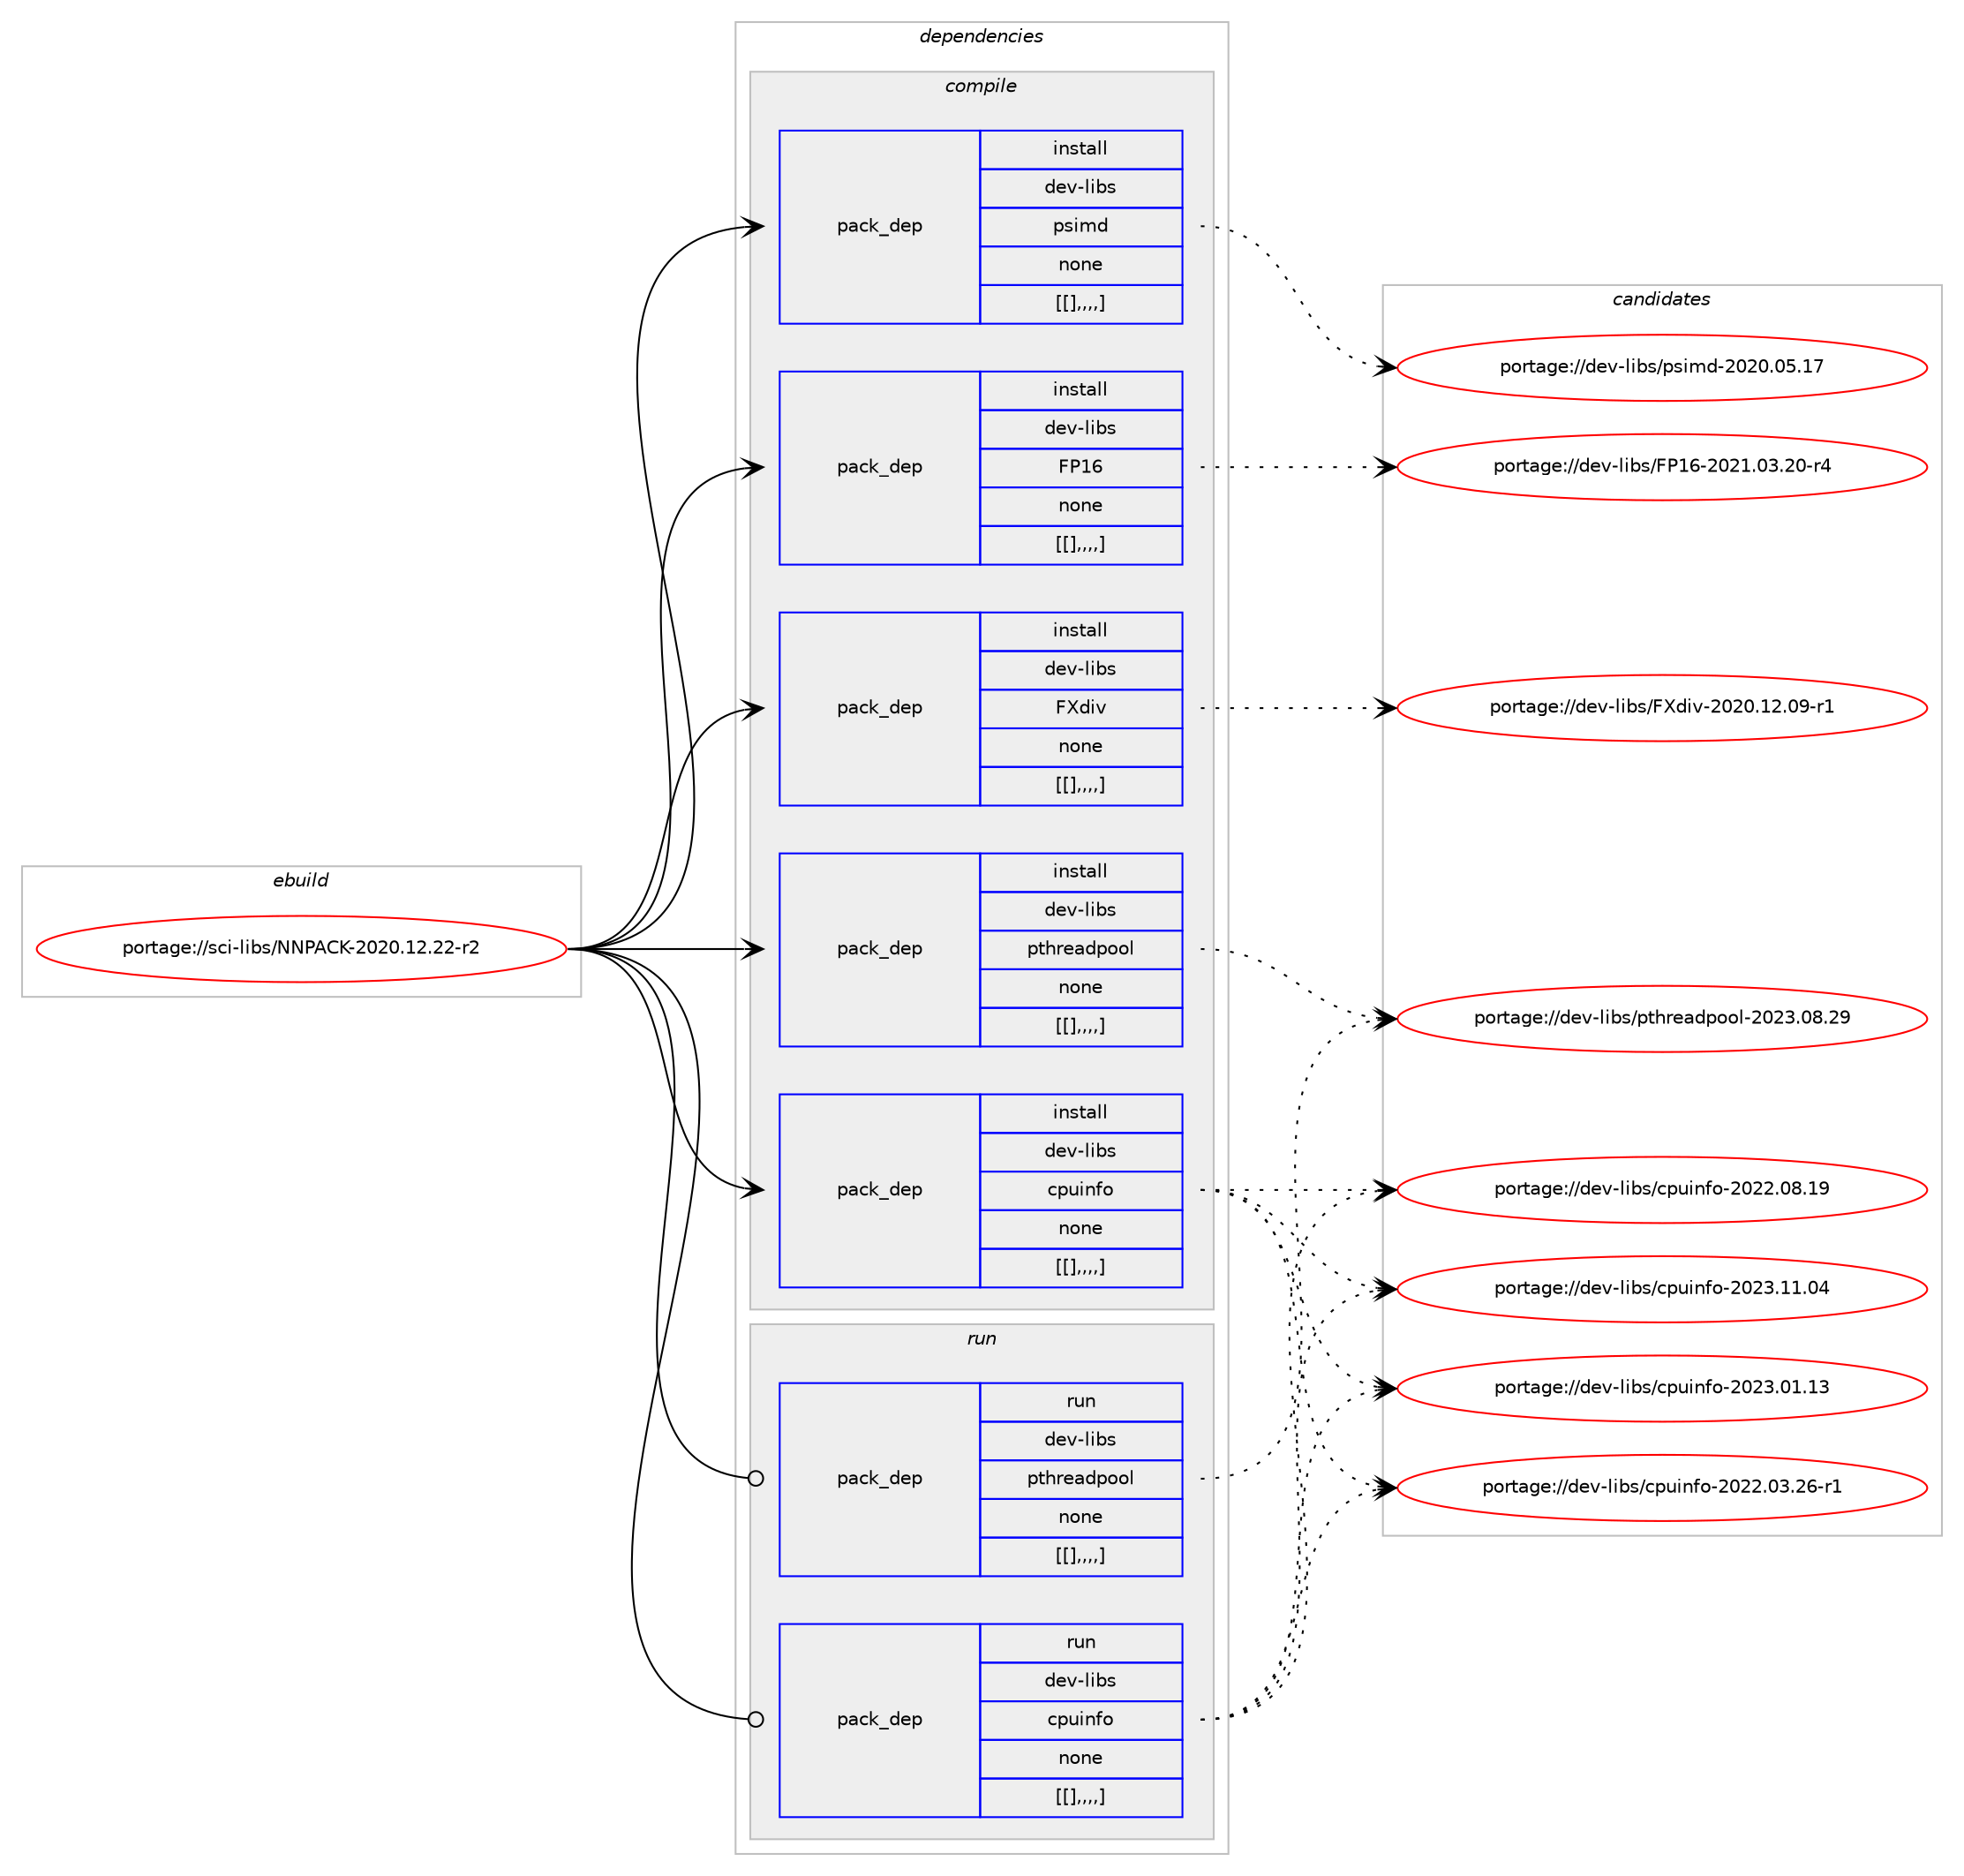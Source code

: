 digraph prolog {

# *************
# Graph options
# *************

newrank=true;
concentrate=true;
compound=true;
graph [rankdir=LR,fontname=Helvetica,fontsize=10,ranksep=1.5];#, ranksep=2.5, nodesep=0.2];
edge  [arrowhead=vee];
node  [fontname=Helvetica,fontsize=10];

# **********
# The ebuild
# **********

subgraph cluster_leftcol {
color=gray;
label=<<i>ebuild</i>>;
id [label="portage://sci-libs/NNPACK-2020.12.22-r2", color=red, width=4, href="../sci-libs/NNPACK-2020.12.22-r2.svg"];
}

# ****************
# The dependencies
# ****************

subgraph cluster_midcol {
color=gray;
label=<<i>dependencies</i>>;
subgraph cluster_compile {
fillcolor="#eeeeee";
style=filled;
label=<<i>compile</i>>;
subgraph pack302605 {
dependency414657 [label=<<TABLE BORDER="0" CELLBORDER="1" CELLSPACING="0" CELLPADDING="4" WIDTH="220"><TR><TD ROWSPAN="6" CELLPADDING="30">pack_dep</TD></TR><TR><TD WIDTH="110">install</TD></TR><TR><TD>dev-libs</TD></TR><TR><TD>FP16</TD></TR><TR><TD>none</TD></TR><TR><TD>[[],,,,]</TD></TR></TABLE>>, shape=none, color=blue];
}
id:e -> dependency414657:w [weight=20,style="solid",arrowhead="vee"];
subgraph pack302606 {
dependency414658 [label=<<TABLE BORDER="0" CELLBORDER="1" CELLSPACING="0" CELLPADDING="4" WIDTH="220"><TR><TD ROWSPAN="6" CELLPADDING="30">pack_dep</TD></TR><TR><TD WIDTH="110">install</TD></TR><TR><TD>dev-libs</TD></TR><TR><TD>FXdiv</TD></TR><TR><TD>none</TD></TR><TR><TD>[[],,,,]</TD></TR></TABLE>>, shape=none, color=blue];
}
id:e -> dependency414658:w [weight=20,style="solid",arrowhead="vee"];
subgraph pack302607 {
dependency414659 [label=<<TABLE BORDER="0" CELLBORDER="1" CELLSPACING="0" CELLPADDING="4" WIDTH="220"><TR><TD ROWSPAN="6" CELLPADDING="30">pack_dep</TD></TR><TR><TD WIDTH="110">install</TD></TR><TR><TD>dev-libs</TD></TR><TR><TD>cpuinfo</TD></TR><TR><TD>none</TD></TR><TR><TD>[[],,,,]</TD></TR></TABLE>>, shape=none, color=blue];
}
id:e -> dependency414659:w [weight=20,style="solid",arrowhead="vee"];
subgraph pack302608 {
dependency414660 [label=<<TABLE BORDER="0" CELLBORDER="1" CELLSPACING="0" CELLPADDING="4" WIDTH="220"><TR><TD ROWSPAN="6" CELLPADDING="30">pack_dep</TD></TR><TR><TD WIDTH="110">install</TD></TR><TR><TD>dev-libs</TD></TR><TR><TD>psimd</TD></TR><TR><TD>none</TD></TR><TR><TD>[[],,,,]</TD></TR></TABLE>>, shape=none, color=blue];
}
id:e -> dependency414660:w [weight=20,style="solid",arrowhead="vee"];
subgraph pack302609 {
dependency414661 [label=<<TABLE BORDER="0" CELLBORDER="1" CELLSPACING="0" CELLPADDING="4" WIDTH="220"><TR><TD ROWSPAN="6" CELLPADDING="30">pack_dep</TD></TR><TR><TD WIDTH="110">install</TD></TR><TR><TD>dev-libs</TD></TR><TR><TD>pthreadpool</TD></TR><TR><TD>none</TD></TR><TR><TD>[[],,,,]</TD></TR></TABLE>>, shape=none, color=blue];
}
id:e -> dependency414661:w [weight=20,style="solid",arrowhead="vee"];
}
subgraph cluster_compileandrun {
fillcolor="#eeeeee";
style=filled;
label=<<i>compile and run</i>>;
}
subgraph cluster_run {
fillcolor="#eeeeee";
style=filled;
label=<<i>run</i>>;
subgraph pack302610 {
dependency414662 [label=<<TABLE BORDER="0" CELLBORDER="1" CELLSPACING="0" CELLPADDING="4" WIDTH="220"><TR><TD ROWSPAN="6" CELLPADDING="30">pack_dep</TD></TR><TR><TD WIDTH="110">run</TD></TR><TR><TD>dev-libs</TD></TR><TR><TD>cpuinfo</TD></TR><TR><TD>none</TD></TR><TR><TD>[[],,,,]</TD></TR></TABLE>>, shape=none, color=blue];
}
id:e -> dependency414662:w [weight=20,style="solid",arrowhead="odot"];
subgraph pack302611 {
dependency414663 [label=<<TABLE BORDER="0" CELLBORDER="1" CELLSPACING="0" CELLPADDING="4" WIDTH="220"><TR><TD ROWSPAN="6" CELLPADDING="30">pack_dep</TD></TR><TR><TD WIDTH="110">run</TD></TR><TR><TD>dev-libs</TD></TR><TR><TD>pthreadpool</TD></TR><TR><TD>none</TD></TR><TR><TD>[[],,,,]</TD></TR></TABLE>>, shape=none, color=blue];
}
id:e -> dependency414663:w [weight=20,style="solid",arrowhead="odot"];
}
}

# **************
# The candidates
# **************

subgraph cluster_choices {
rank=same;
color=gray;
label=<<i>candidates</i>>;

subgraph choice302605 {
color=black;
nodesep=1;
choice1001011184510810598115477080495445504850494648514650484511452 [label="portage://dev-libs/FP16-2021.03.20-r4", color=red, width=4,href="../dev-libs/FP16-2021.03.20-r4.svg"];
dependency414657:e -> choice1001011184510810598115477080495445504850494648514650484511452:w [style=dotted,weight="100"];
}
subgraph choice302606 {
color=black;
nodesep=1;
choice100101118451081059811547708810010511845504850484649504648574511449 [label="portage://dev-libs/FXdiv-2020.12.09-r1", color=red, width=4,href="../dev-libs/FXdiv-2020.12.09-r1.svg"];
dependency414658:e -> choice100101118451081059811547708810010511845504850484649504648574511449:w [style=dotted,weight="100"];
}
subgraph choice302607 {
color=black;
nodesep=1;
choice100101118451081059811547991121171051101021114550485051464949464852 [label="portage://dev-libs/cpuinfo-2023.11.04", color=red, width=4,href="../dev-libs/cpuinfo-2023.11.04.svg"];
choice100101118451081059811547991121171051101021114550485051464849464951 [label="portage://dev-libs/cpuinfo-2023.01.13", color=red, width=4,href="../dev-libs/cpuinfo-2023.01.13.svg"];
choice100101118451081059811547991121171051101021114550485050464856464957 [label="portage://dev-libs/cpuinfo-2022.08.19", color=red, width=4,href="../dev-libs/cpuinfo-2022.08.19.svg"];
choice1001011184510810598115479911211710511010211145504850504648514650544511449 [label="portage://dev-libs/cpuinfo-2022.03.26-r1", color=red, width=4,href="../dev-libs/cpuinfo-2022.03.26-r1.svg"];
dependency414659:e -> choice100101118451081059811547991121171051101021114550485051464949464852:w [style=dotted,weight="100"];
dependency414659:e -> choice100101118451081059811547991121171051101021114550485051464849464951:w [style=dotted,weight="100"];
dependency414659:e -> choice100101118451081059811547991121171051101021114550485050464856464957:w [style=dotted,weight="100"];
dependency414659:e -> choice1001011184510810598115479911211710511010211145504850504648514650544511449:w [style=dotted,weight="100"];
}
subgraph choice302608 {
color=black;
nodesep=1;
choice1001011184510810598115471121151051091004550485048464853464955 [label="portage://dev-libs/psimd-2020.05.17", color=red, width=4,href="../dev-libs/psimd-2020.05.17.svg"];
dependency414660:e -> choice1001011184510810598115471121151051091004550485048464853464955:w [style=dotted,weight="100"];
}
subgraph choice302609 {
color=black;
nodesep=1;
choice100101118451081059811547112116104114101971001121111111084550485051464856465057 [label="portage://dev-libs/pthreadpool-2023.08.29", color=red, width=4,href="../dev-libs/pthreadpool-2023.08.29.svg"];
dependency414661:e -> choice100101118451081059811547112116104114101971001121111111084550485051464856465057:w [style=dotted,weight="100"];
}
subgraph choice302610 {
color=black;
nodesep=1;
choice100101118451081059811547991121171051101021114550485051464949464852 [label="portage://dev-libs/cpuinfo-2023.11.04", color=red, width=4,href="../dev-libs/cpuinfo-2023.11.04.svg"];
choice100101118451081059811547991121171051101021114550485051464849464951 [label="portage://dev-libs/cpuinfo-2023.01.13", color=red, width=4,href="../dev-libs/cpuinfo-2023.01.13.svg"];
choice100101118451081059811547991121171051101021114550485050464856464957 [label="portage://dev-libs/cpuinfo-2022.08.19", color=red, width=4,href="../dev-libs/cpuinfo-2022.08.19.svg"];
choice1001011184510810598115479911211710511010211145504850504648514650544511449 [label="portage://dev-libs/cpuinfo-2022.03.26-r1", color=red, width=4,href="../dev-libs/cpuinfo-2022.03.26-r1.svg"];
dependency414662:e -> choice100101118451081059811547991121171051101021114550485051464949464852:w [style=dotted,weight="100"];
dependency414662:e -> choice100101118451081059811547991121171051101021114550485051464849464951:w [style=dotted,weight="100"];
dependency414662:e -> choice100101118451081059811547991121171051101021114550485050464856464957:w [style=dotted,weight="100"];
dependency414662:e -> choice1001011184510810598115479911211710511010211145504850504648514650544511449:w [style=dotted,weight="100"];
}
subgraph choice302611 {
color=black;
nodesep=1;
choice100101118451081059811547112116104114101971001121111111084550485051464856465057 [label="portage://dev-libs/pthreadpool-2023.08.29", color=red, width=4,href="../dev-libs/pthreadpool-2023.08.29.svg"];
dependency414663:e -> choice100101118451081059811547112116104114101971001121111111084550485051464856465057:w [style=dotted,weight="100"];
}
}

}
